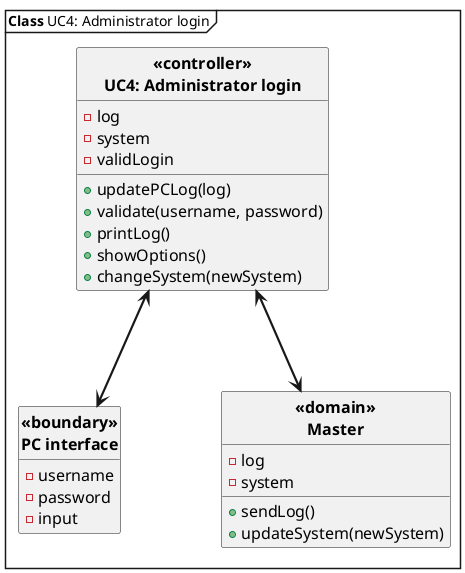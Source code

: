 @startuml UC4 class
' Default param deffinition
skinparam style strictuml
skinparam DefaultFontSize 16
skinparam ArrowFontSize 16
skinparam ArrowThickness 2.2
skinparam Linetype poly
skinparam ranksep 100
skinparam nodesep 100
hide empty members


mainframe **Class** UC4: Administrator login

' Class definition

Class "**<<boundary>>**\n**PC interface**" as UI{
- username
- password
- input
}


Class "**<<domain>>**\n**Master**" as master{
+ sendLog()
+ updateSystem(newSystem)
- log
- system
}

Class "**<<controller>>**\n**UC4: Administrator login**" as PC{
+ updatePCLog(log)
+ validate(username, password)
+ printLog()
+ showOptions()
+ changeSystem(newSystem)
- log
- system
- validLogin
}

' Conection definition
PC <--> UI
PC <--> master

@enduml